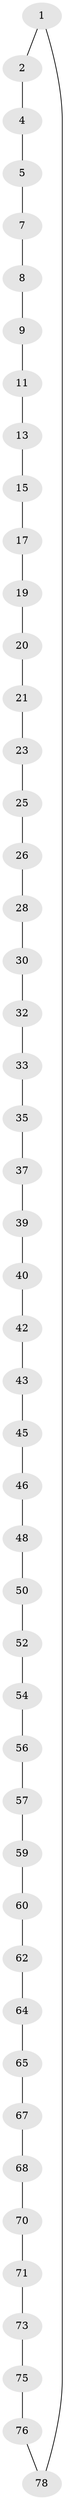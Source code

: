 // Generated by graph-tools (version 1.1) at 2025/24/03/03/25 07:24:21]
// undirected, 48 vertices, 48 edges
graph export_dot {
graph [start="1"]
  node [color=gray90,style=filled];
  1 [super="+80"];
  2 [super="+3"];
  4;
  5 [super="+6"];
  7;
  8;
  9 [super="+10"];
  11 [super="+12"];
  13 [super="+14"];
  15 [super="+16"];
  17 [super="+18"];
  19;
  20;
  21 [super="+22"];
  23 [super="+24"];
  25;
  26 [super="+27"];
  28 [super="+29"];
  30 [super="+31"];
  32;
  33 [super="+34"];
  35 [super="+36"];
  37 [super="+38"];
  39;
  40 [super="+41"];
  42;
  43 [super="+44"];
  45;
  46 [super="+47"];
  48 [super="+49"];
  50 [super="+51"];
  52 [super="+53"];
  54 [super="+55"];
  56;
  57 [super="+58"];
  59;
  60 [super="+61"];
  62 [super="+63"];
  64;
  65 [super="+66"];
  67;
  68 [super="+69"];
  70;
  71 [super="+72"];
  73 [super="+74"];
  75;
  76 [super="+77"];
  78 [super="+79"];
  1 -- 2;
  1 -- 78;
  2 -- 4;
  4 -- 5;
  5 -- 7;
  7 -- 8;
  8 -- 9;
  9 -- 11;
  11 -- 13;
  13 -- 15;
  15 -- 17;
  17 -- 19;
  19 -- 20;
  20 -- 21;
  21 -- 23;
  23 -- 25;
  25 -- 26;
  26 -- 28;
  28 -- 30;
  30 -- 32;
  32 -- 33;
  33 -- 35;
  35 -- 37;
  37 -- 39;
  39 -- 40;
  40 -- 42;
  42 -- 43;
  43 -- 45;
  45 -- 46;
  46 -- 48;
  48 -- 50;
  50 -- 52;
  52 -- 54;
  54 -- 56;
  56 -- 57;
  57 -- 59;
  59 -- 60;
  60 -- 62;
  62 -- 64;
  64 -- 65;
  65 -- 67;
  67 -- 68;
  68 -- 70;
  70 -- 71;
  71 -- 73;
  73 -- 75;
  75 -- 76;
  76 -- 78;
}
